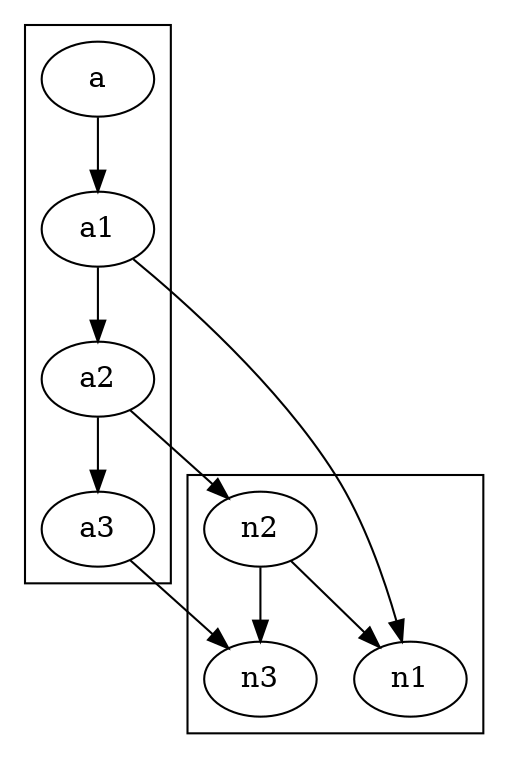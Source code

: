 digraph{
    subgraph cluster_1{
        n1;
        n2;
        n3;
        n2->n1;
        n2->n3;
    }

    subgraph cluster_2{
        a;
        a1;
        a2;
        a3;
        a->a1;
        a1->a2;
        a2->a3;
        a1->n1;
        a2->n2;
        a3->n3;
    }
}